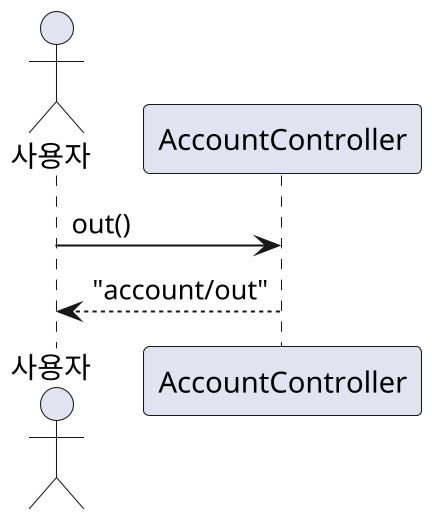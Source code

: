 @startuml
skinparam dpi 200
actor 사용자
participant AccountController

사용자 -> AccountController : out()
AccountController --> 사용자 : "account/out"
@enduml
